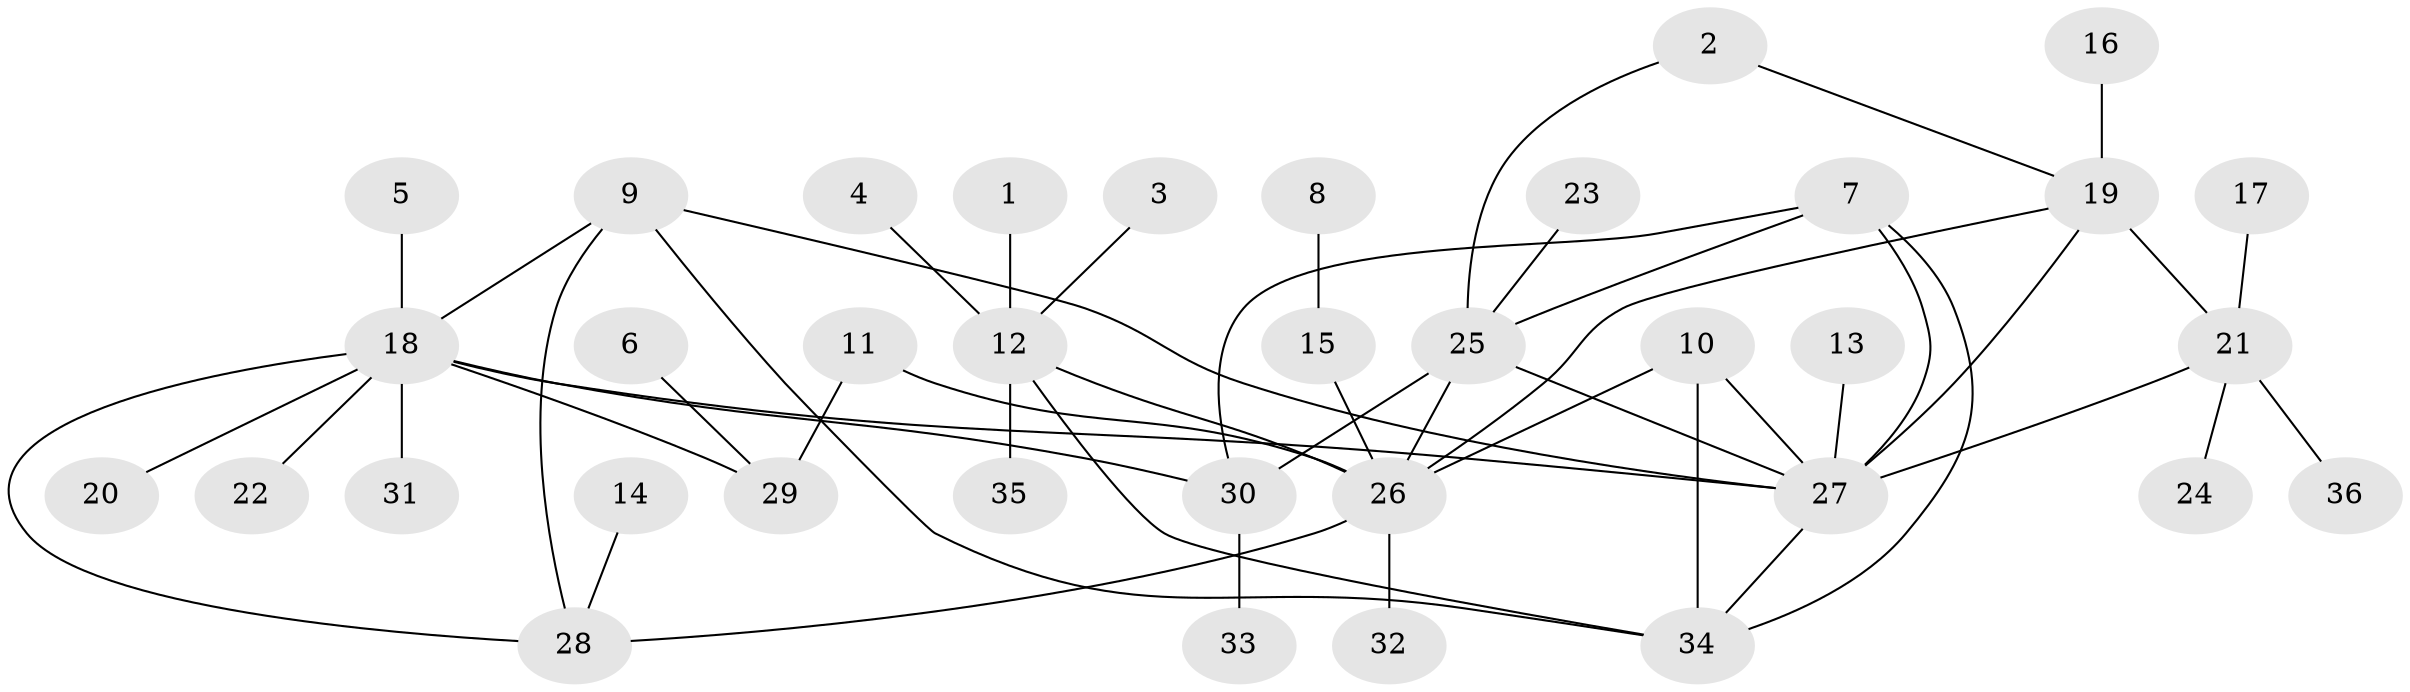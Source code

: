 // original degree distribution, {5: 0.056338028169014086, 7: 0.056338028169014086, 6: 0.04225352112676056, 3: 0.07042253521126761, 8: 0.028169014084507043, 2: 0.19718309859154928, 4: 0.014084507042253521, 10: 0.014084507042253521, 1: 0.5211267605633803}
// Generated by graph-tools (version 1.1) at 2025/26/03/09/25 03:26:47]
// undirected, 36 vertices, 50 edges
graph export_dot {
graph [start="1"]
  node [color=gray90,style=filled];
  1;
  2;
  3;
  4;
  5;
  6;
  7;
  8;
  9;
  10;
  11;
  12;
  13;
  14;
  15;
  16;
  17;
  18;
  19;
  20;
  21;
  22;
  23;
  24;
  25;
  26;
  27;
  28;
  29;
  30;
  31;
  32;
  33;
  34;
  35;
  36;
  1 -- 12 [weight=1.0];
  2 -- 19 [weight=1.0];
  2 -- 25 [weight=1.0];
  3 -- 12 [weight=1.0];
  4 -- 12 [weight=1.0];
  5 -- 18 [weight=1.0];
  6 -- 29 [weight=1.0];
  7 -- 25 [weight=1.0];
  7 -- 27 [weight=1.0];
  7 -- 30 [weight=1.0];
  7 -- 34 [weight=1.0];
  8 -- 15 [weight=1.0];
  9 -- 18 [weight=1.0];
  9 -- 27 [weight=1.0];
  9 -- 28 [weight=1.0];
  9 -- 34 [weight=1.0];
  10 -- 26 [weight=1.0];
  10 -- 27 [weight=1.0];
  10 -- 34 [weight=1.0];
  11 -- 26 [weight=1.0];
  11 -- 29 [weight=1.0];
  12 -- 26 [weight=2.0];
  12 -- 34 [weight=1.0];
  12 -- 35 [weight=1.0];
  13 -- 27 [weight=1.0];
  14 -- 28 [weight=1.0];
  15 -- 26 [weight=1.0];
  16 -- 19 [weight=1.0];
  17 -- 21 [weight=1.0];
  18 -- 20 [weight=1.0];
  18 -- 22 [weight=1.0];
  18 -- 27 [weight=1.0];
  18 -- 28 [weight=1.0];
  18 -- 29 [weight=1.0];
  18 -- 30 [weight=1.0];
  18 -- 31 [weight=1.0];
  19 -- 21 [weight=1.0];
  19 -- 26 [weight=1.0];
  19 -- 27 [weight=2.0];
  21 -- 24 [weight=1.0];
  21 -- 27 [weight=1.0];
  21 -- 36 [weight=1.0];
  23 -- 25 [weight=1.0];
  25 -- 26 [weight=1.0];
  25 -- 27 [weight=1.0];
  25 -- 30 [weight=2.0];
  26 -- 28 [weight=1.0];
  26 -- 32 [weight=1.0];
  27 -- 34 [weight=1.0];
  30 -- 33 [weight=1.0];
}
